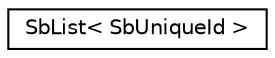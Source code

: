 digraph "Graphical Class Hierarchy"
{
 // LATEX_PDF_SIZE
  edge [fontname="Helvetica",fontsize="10",labelfontname="Helvetica",labelfontsize="10"];
  node [fontname="Helvetica",fontsize="10",shape=record];
  rankdir="LR";
  Node0 [label="SbList\< SbUniqueId \>",height=0.2,width=0.4,color="black", fillcolor="white", style="filled",URL="$classSbList.html",tooltip=" "];
}
